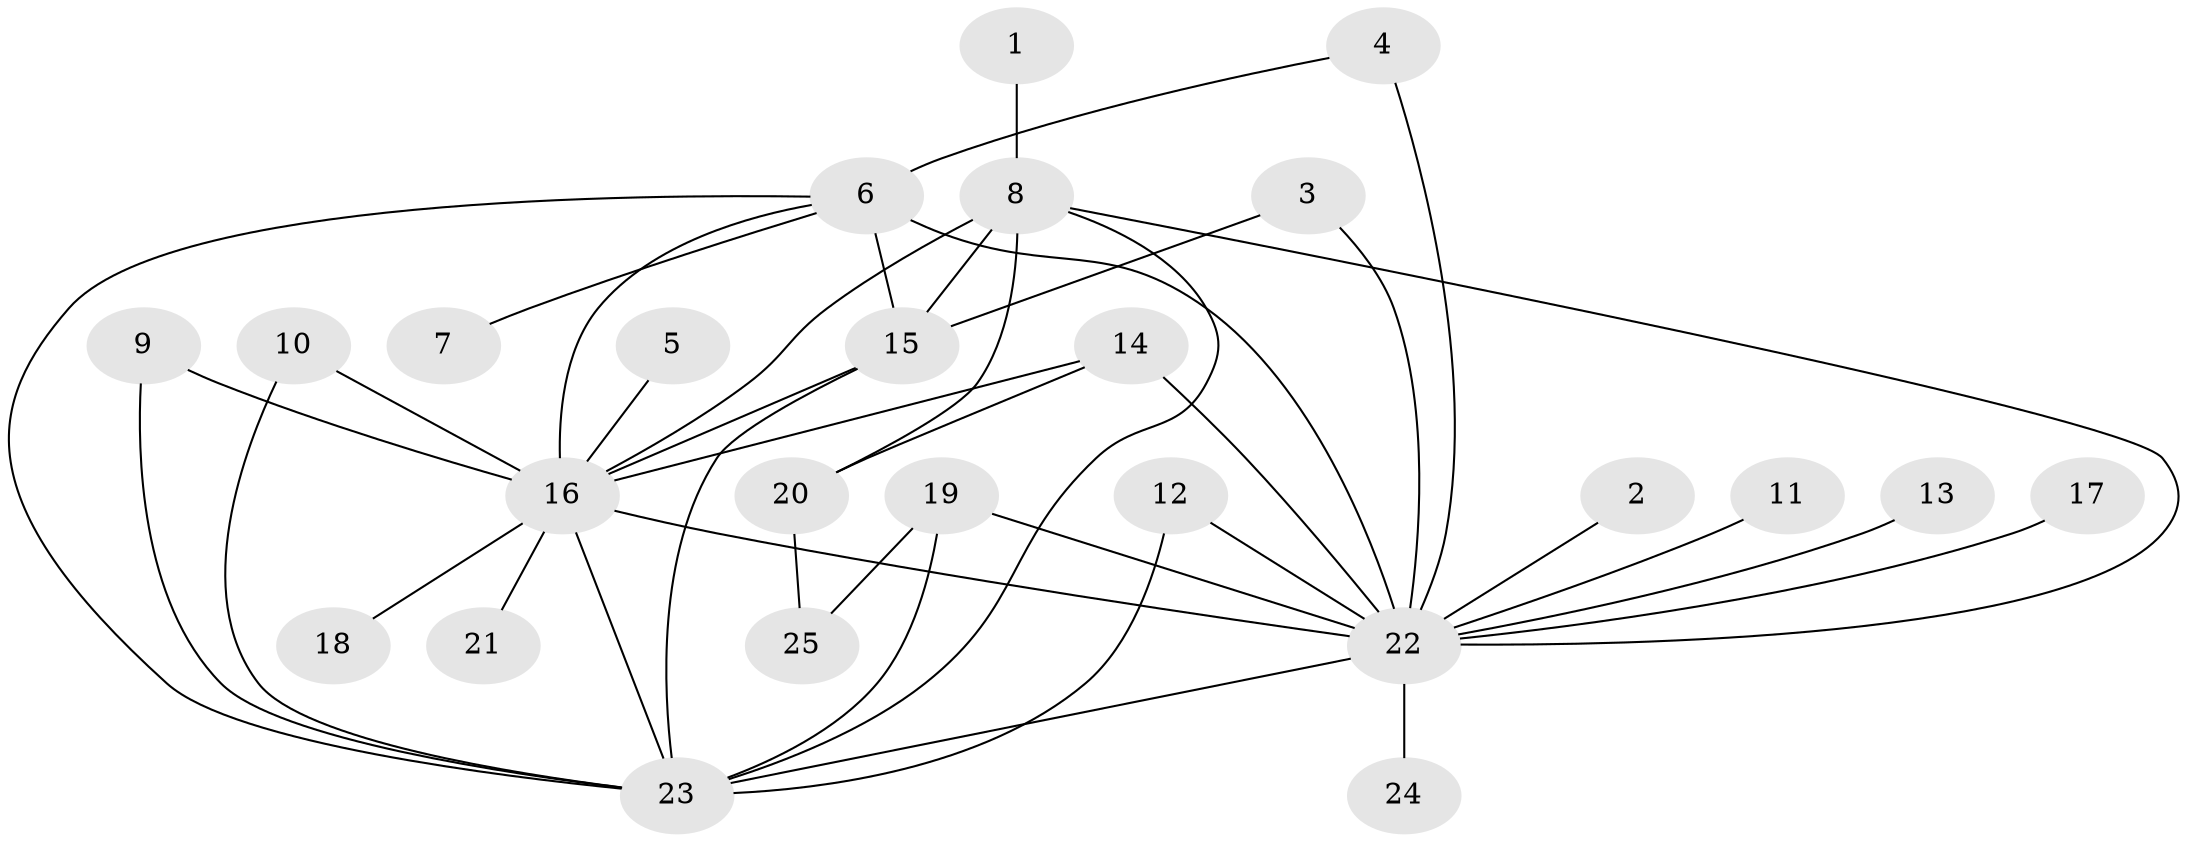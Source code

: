 // original degree distribution, {1: 0.46774193548387094, 11: 0.016129032258064516, 19: 0.03225806451612903, 3: 0.16129032258064516, 2: 0.16129032258064516, 4: 0.08064516129032258, 8: 0.016129032258064516, 5: 0.06451612903225806}
// Generated by graph-tools (version 1.1) at 2025/36/03/04/25 23:36:52]
// undirected, 25 vertices, 41 edges
graph export_dot {
  node [color=gray90,style=filled];
  1;
  2;
  3;
  4;
  5;
  6;
  7;
  8;
  9;
  10;
  11;
  12;
  13;
  14;
  15;
  16;
  17;
  18;
  19;
  20;
  21;
  22;
  23;
  24;
  25;
  1 -- 8 [weight=1.0];
  2 -- 22 [weight=1.0];
  3 -- 15 [weight=1.0];
  3 -- 22 [weight=1.0];
  4 -- 6 [weight=1.0];
  4 -- 22 [weight=1.0];
  5 -- 16 [weight=1.0];
  6 -- 7 [weight=1.0];
  6 -- 15 [weight=1.0];
  6 -- 16 [weight=1.0];
  6 -- 22 [weight=2.0];
  6 -- 23 [weight=1.0];
  8 -- 15 [weight=2.0];
  8 -- 16 [weight=1.0];
  8 -- 20 [weight=1.0];
  8 -- 22 [weight=1.0];
  8 -- 23 [weight=1.0];
  9 -- 16 [weight=1.0];
  9 -- 23 [weight=1.0];
  10 -- 16 [weight=1.0];
  10 -- 23 [weight=1.0];
  11 -- 22 [weight=1.0];
  12 -- 22 [weight=1.0];
  12 -- 23 [weight=1.0];
  13 -- 22 [weight=1.0];
  14 -- 16 [weight=1.0];
  14 -- 20 [weight=1.0];
  14 -- 22 [weight=1.0];
  15 -- 16 [weight=2.0];
  15 -- 23 [weight=2.0];
  16 -- 18 [weight=1.0];
  16 -- 21 [weight=1.0];
  16 -- 22 [weight=1.0];
  16 -- 23 [weight=3.0];
  17 -- 22 [weight=1.0];
  19 -- 22 [weight=1.0];
  19 -- 23 [weight=2.0];
  19 -- 25 [weight=1.0];
  20 -- 25 [weight=1.0];
  22 -- 23 [weight=1.0];
  22 -- 24 [weight=1.0];
}
